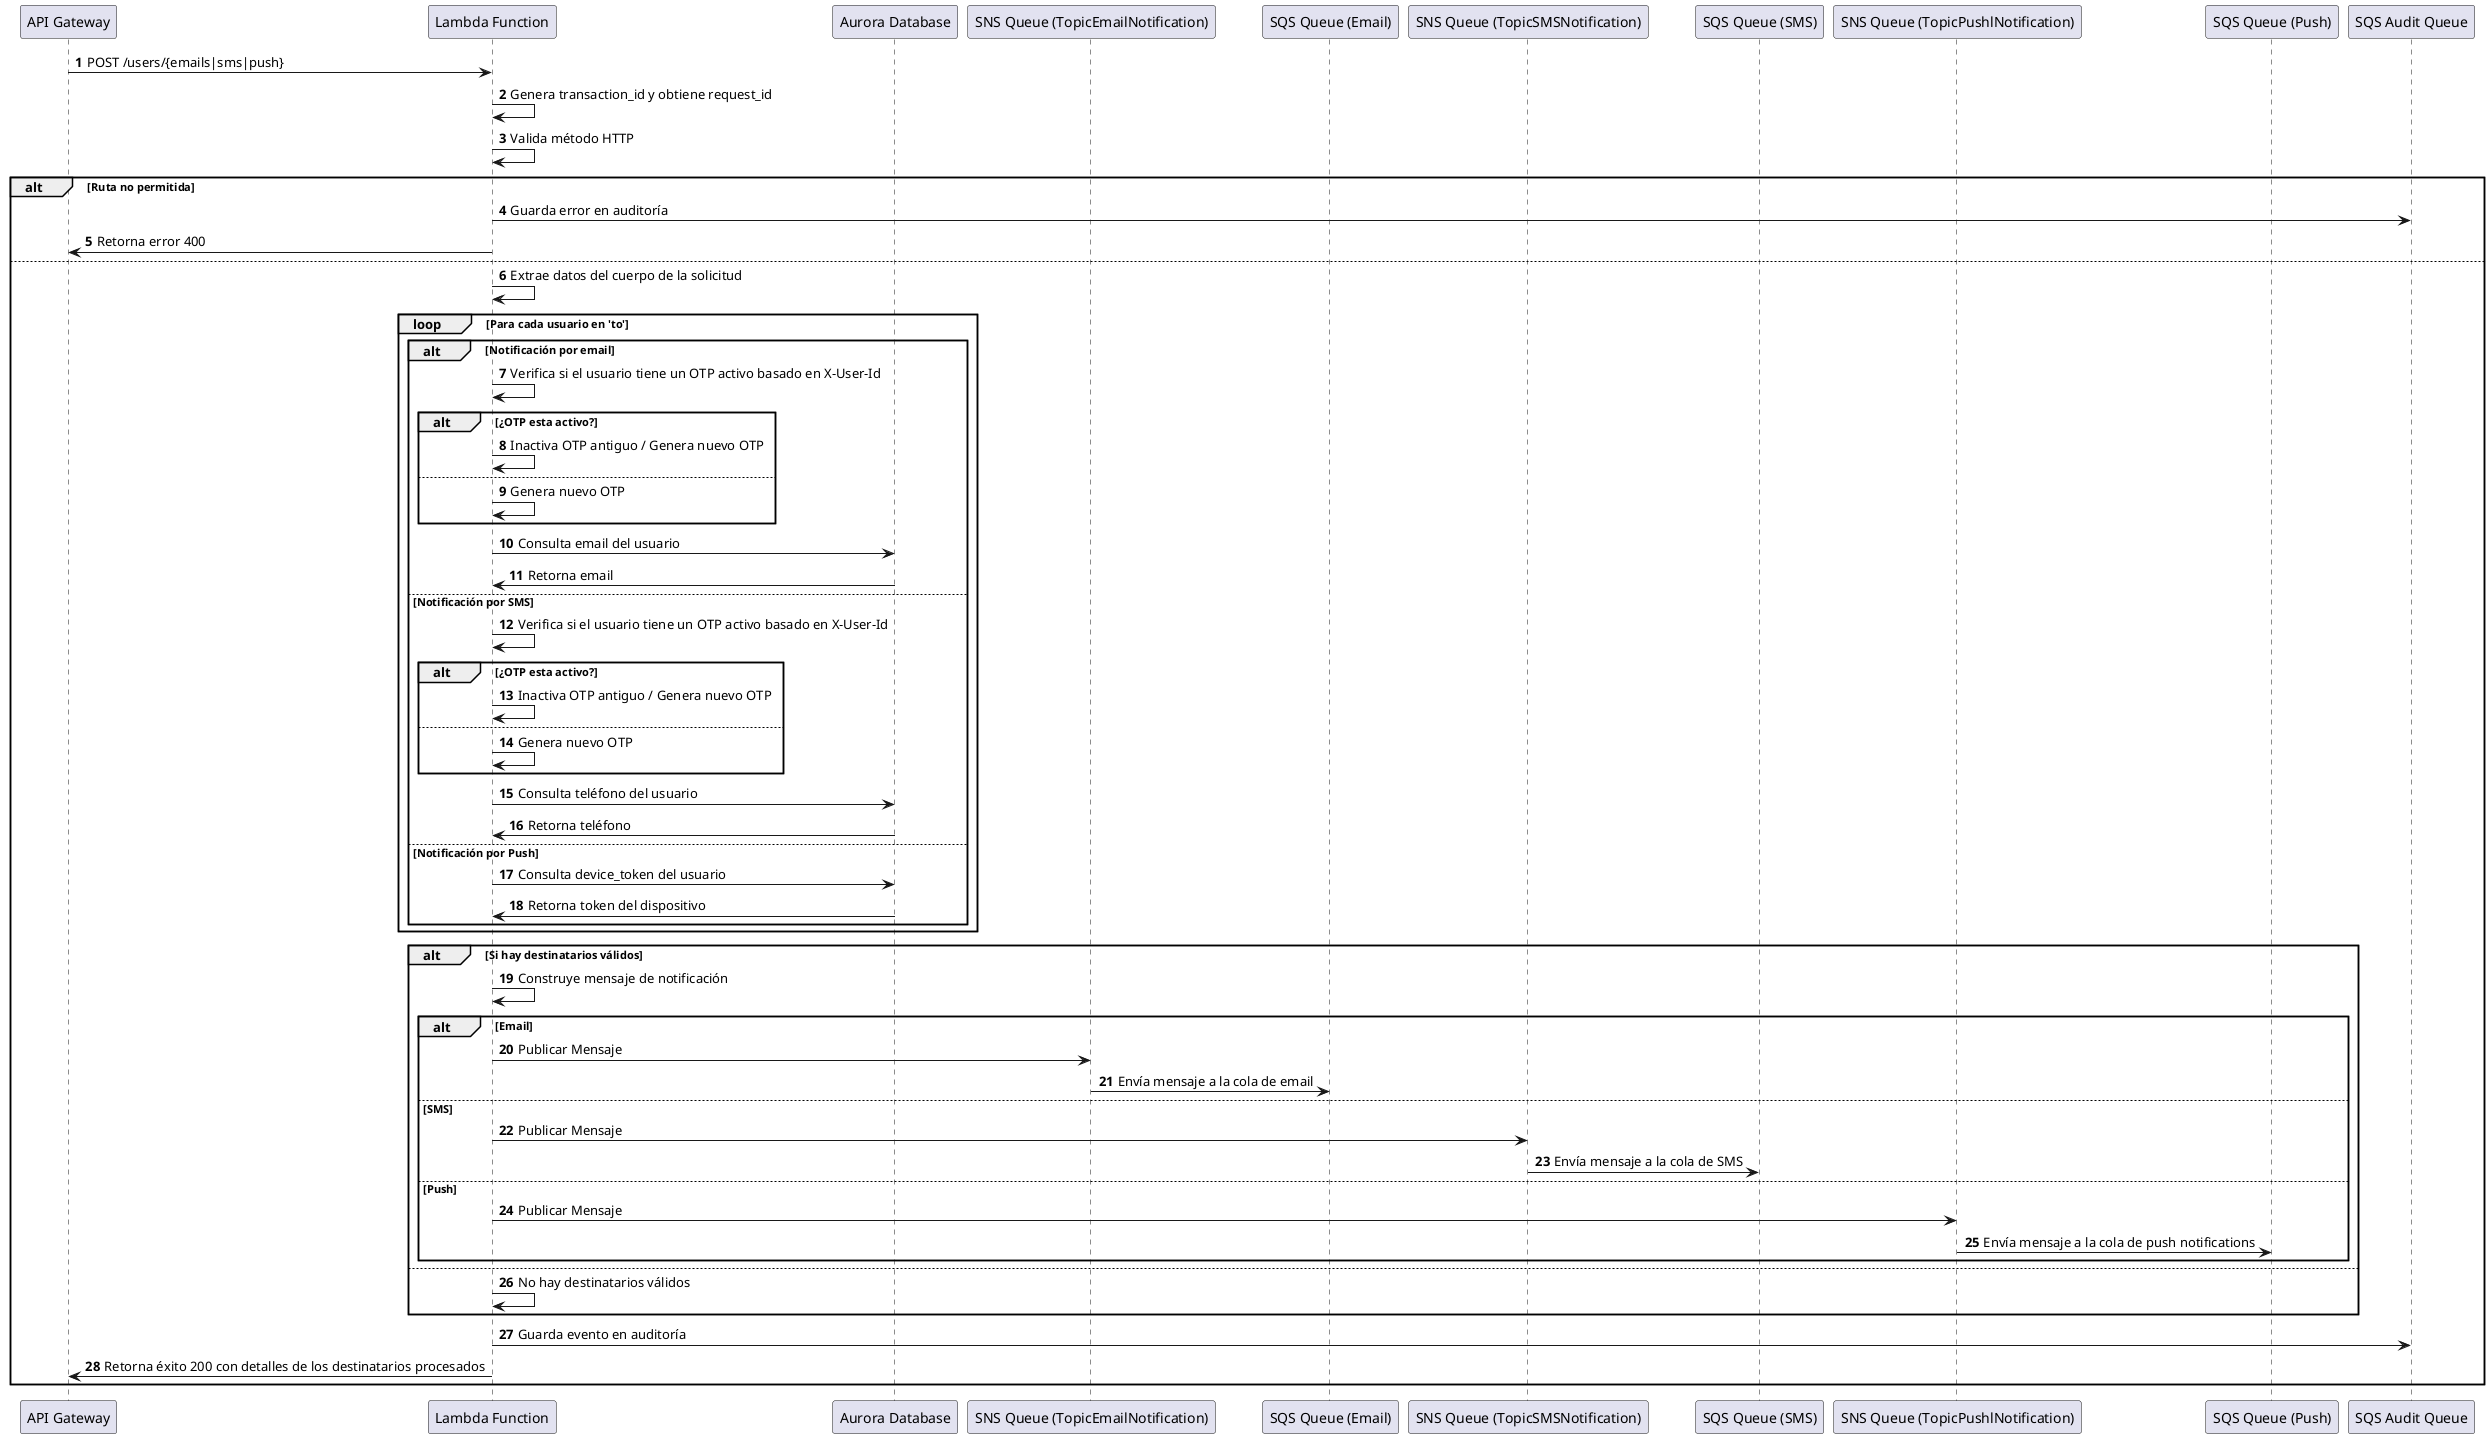 @startuml
autonumber

participant "API Gateway" as API
participant "Lambda Function" as Lambda
participant "Aurora Database" as Aurora
participant "SNS Queue (TopicEmailNotification)" as SNS_Email
participant "SQS Queue (Email)" as SQS_Email
participant "SNS Queue (TopicSMSNotification)" as SNS_SMS
participant "SQS Queue (SMS)" as SQS_SMS
participant "SNS Queue (TopicPushlNotification)" as SNS_Push
participant "SQS Queue (Push)" as SQS_Push
participant "SQS Audit Queue" as SQS_Audit

API -> Lambda: POST /users/{emails|sms|push}
Lambda -> Lambda: Genera transaction_id y obtiene request_id
Lambda -> Lambda: Valida método HTTP

alt Ruta no permitida
    Lambda -> SQS_Audit: Guarda error en auditoría
    Lambda -> API: Retorna error 400
else
    Lambda -> Lambda: Extrae datos del cuerpo de la solicitud
    loop Para cada usuario en 'to'
        alt Notificación por email
            Lambda -> Lambda: Verifica si el usuario tiene un OTP activo basado en X-User-Id
            alt ¿OTP esta activo?
                Lambda -> Lambda: Inactiva OTP antiguo / Genera nuevo OTP
            else
                Lambda -> Lambda: Genera nuevo OTP
            end
            Lambda -> Aurora: Consulta email del usuario
            Aurora -> Lambda: Retorna email

        else Notificación por SMS
            Lambda -> Lambda: Verifica si el usuario tiene un OTP activo basado en X-User-Id
            alt ¿OTP esta activo?
                Lambda -> Lambda: Inactiva OTP antiguo / Genera nuevo OTP
            else
                Lambda -> Lambda: Genera nuevo OTP
            end
            Lambda -> Aurora: Consulta teléfono del usuario
            Aurora -> Lambda: Retorna teléfono
        else Notificación por Push
            Lambda -> Aurora: Consulta device_token del usuario
            Aurora -> Lambda: Retorna token del dispositivo
        end
    end

    alt Si hay destinatarios válidos
        Lambda -> Lambda: Construye mensaje de notificación
        alt Email
            Lambda -> SNS_Email: Publicar Mensaje
            SNS_Email -> SQS_Email: Envía mensaje a la cola de email
        else SMS
            Lambda -> SNS_SMS: Publicar Mensaje
            SNS_SMS -> SQS_SMS: Envía mensaje a la cola de SMS
        else Push
            Lambda -> SNS_Push: Publicar Mensaje
            SNS_Push -> SQS_Push: Envía mensaje a la cola de push notifications
        end
    else
        Lambda -> Lambda: No hay destinatarios válidos
    end

    Lambda -> SQS_Audit: Guarda evento en auditoría
    Lambda -> API: Retorna éxito 200 con detalles de los destinatarios procesados
end

@enduml